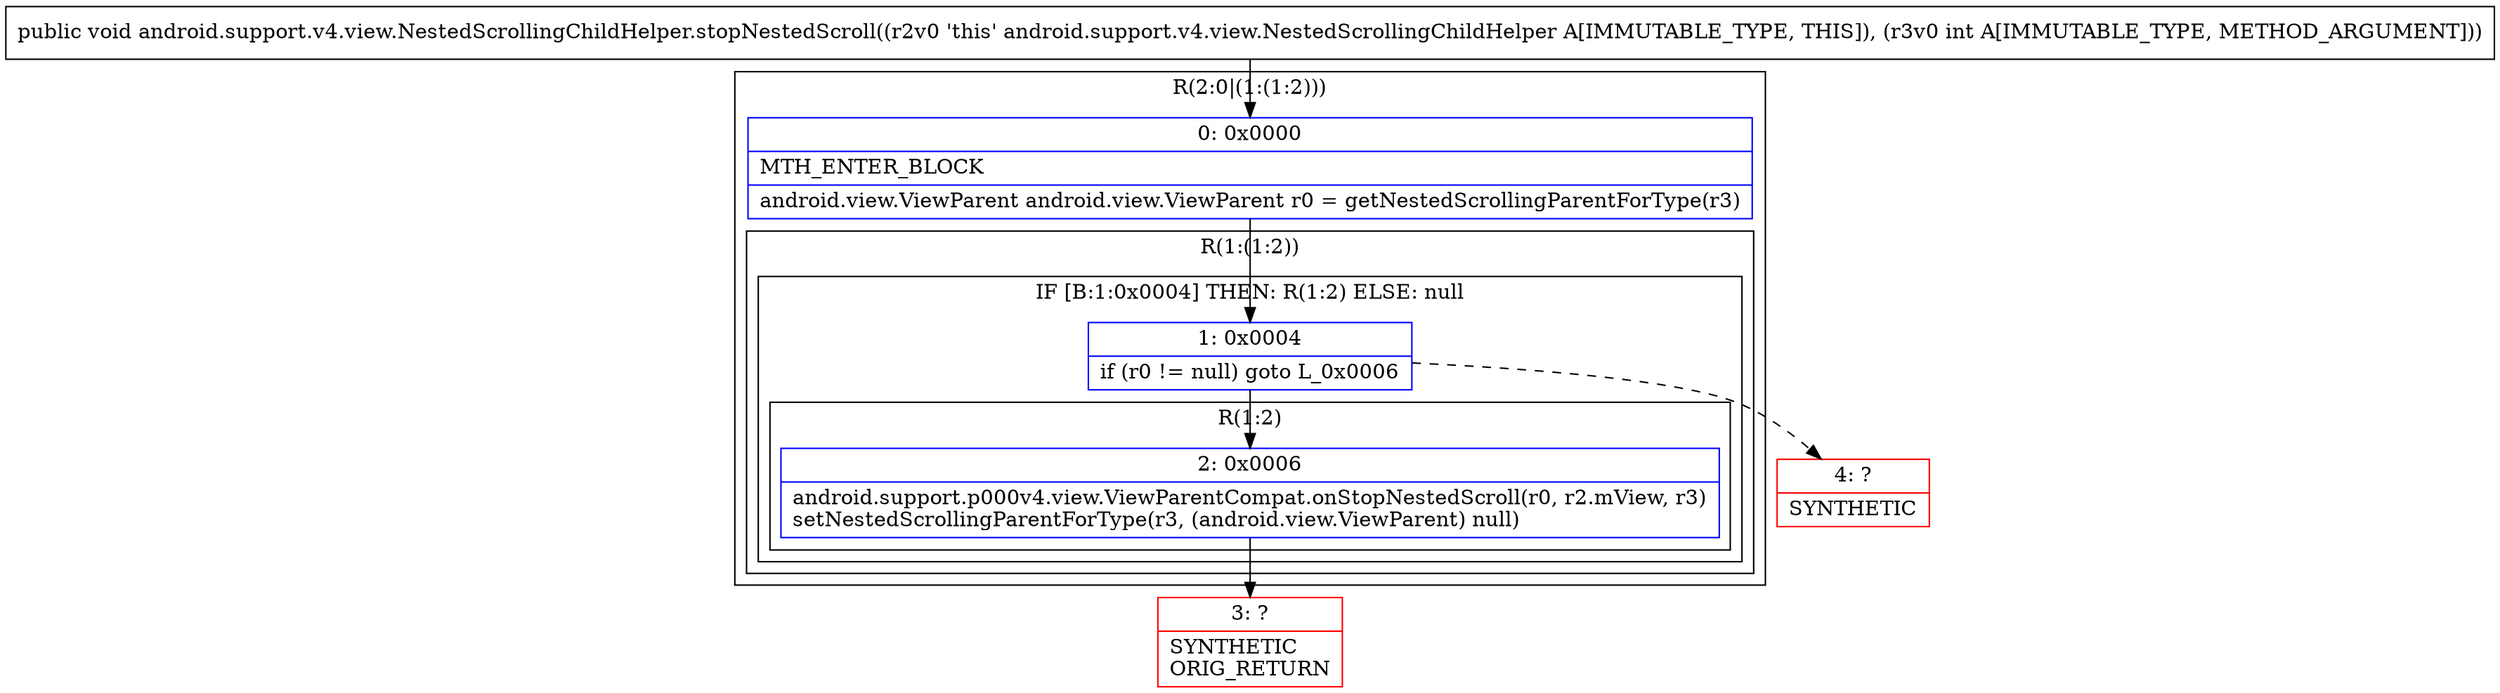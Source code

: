 digraph "CFG forandroid.support.v4.view.NestedScrollingChildHelper.stopNestedScroll(I)V" {
subgraph cluster_Region_431958433 {
label = "R(2:0|(1:(1:2)))";
node [shape=record,color=blue];
Node_0 [shape=record,label="{0\:\ 0x0000|MTH_ENTER_BLOCK\l|android.view.ViewParent android.view.ViewParent r0 = getNestedScrollingParentForType(r3)\l}"];
subgraph cluster_Region_202831907 {
label = "R(1:(1:2))";
node [shape=record,color=blue];
subgraph cluster_IfRegion_620208993 {
label = "IF [B:1:0x0004] THEN: R(1:2) ELSE: null";
node [shape=record,color=blue];
Node_1 [shape=record,label="{1\:\ 0x0004|if (r0 != null) goto L_0x0006\l}"];
subgraph cluster_Region_526406448 {
label = "R(1:2)";
node [shape=record,color=blue];
Node_2 [shape=record,label="{2\:\ 0x0006|android.support.p000v4.view.ViewParentCompat.onStopNestedScroll(r0, r2.mView, r3)\lsetNestedScrollingParentForType(r3, (android.view.ViewParent) null)\l}"];
}
}
}
}
Node_3 [shape=record,color=red,label="{3\:\ ?|SYNTHETIC\lORIG_RETURN\l}"];
Node_4 [shape=record,color=red,label="{4\:\ ?|SYNTHETIC\l}"];
MethodNode[shape=record,label="{public void android.support.v4.view.NestedScrollingChildHelper.stopNestedScroll((r2v0 'this' android.support.v4.view.NestedScrollingChildHelper A[IMMUTABLE_TYPE, THIS]), (r3v0 int A[IMMUTABLE_TYPE, METHOD_ARGUMENT])) }"];
MethodNode -> Node_0;
Node_0 -> Node_1;
Node_1 -> Node_2;
Node_1 -> Node_4[style=dashed];
Node_2 -> Node_3;
}

